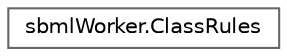 digraph "Graphical Class Hierarchy"
{
 // LATEX_PDF_SIZE
  bgcolor="transparent";
  edge [fontname=Helvetica,fontsize=10,labelfontname=Helvetica,labelfontsize=10];
  node [fontname=Helvetica,fontsize=10,shape=box,height=0.2,width=0.4];
  rankdir="LR";
  Node0 [id="Node000000",label="sbmlWorker.ClassRules",height=0.2,width=0.4,color="grey40", fillcolor="white", style="filled",URL="$classsbml_worker_1_1_class_rules.html",tooltip=" "];
}
